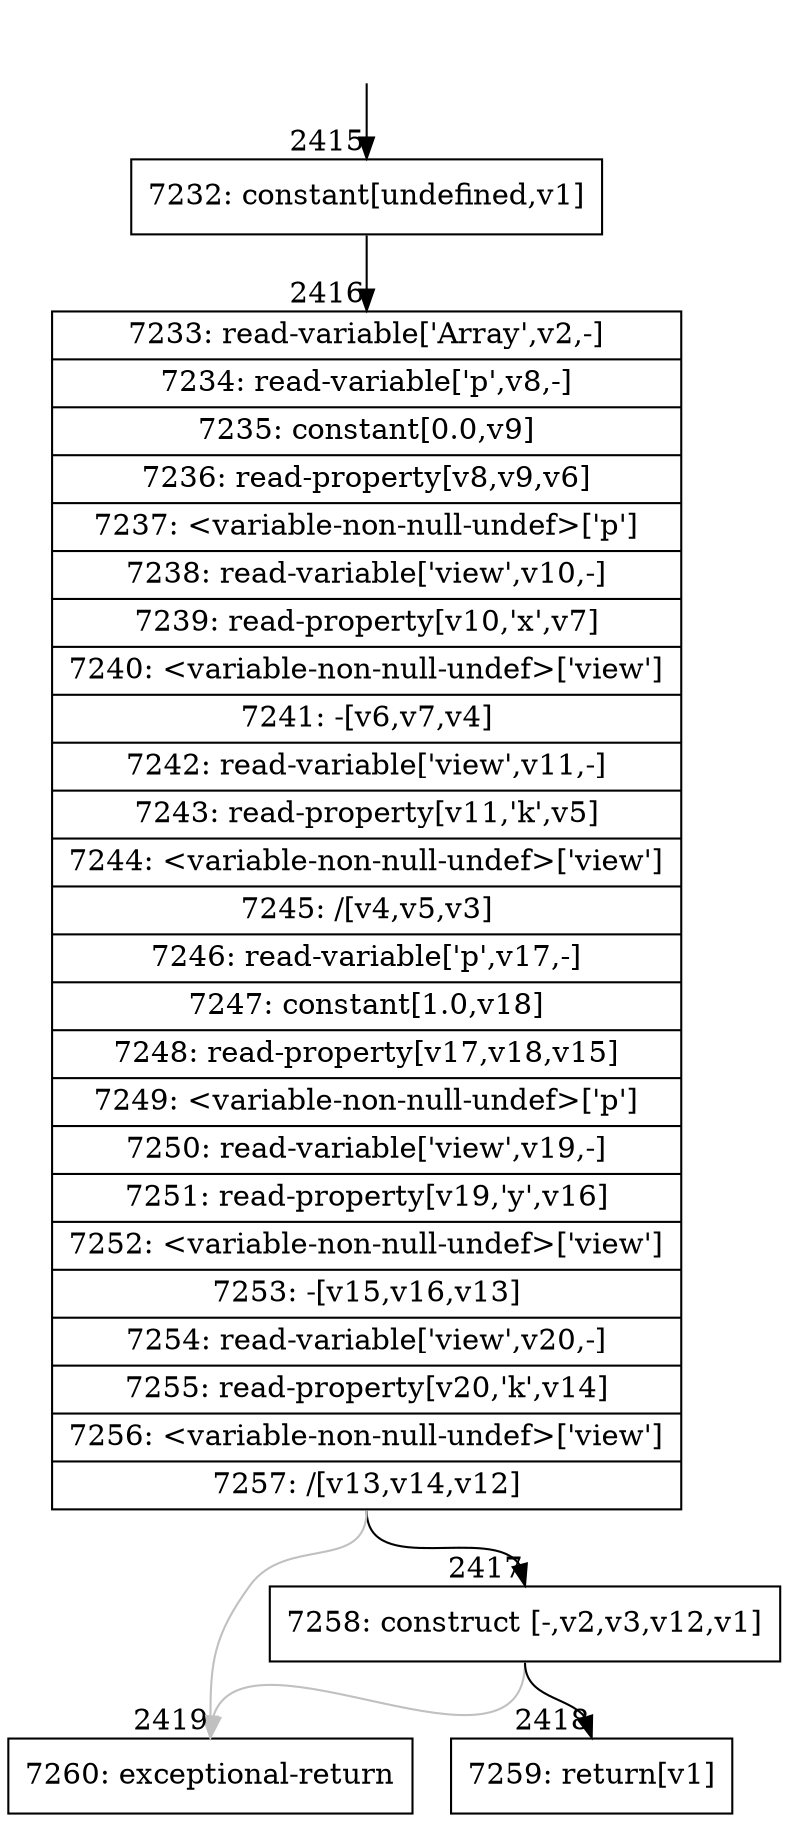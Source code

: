 digraph {
rankdir="TD"
BB_entry236[shape=none,label=""];
BB_entry236 -> BB2415 [tailport=s, headport=n, headlabel="    2415"]
BB2415 [shape=record label="{7232: constant[undefined,v1]}" ] 
BB2415 -> BB2416 [tailport=s, headport=n, headlabel="      2416"]
BB2416 [shape=record label="{7233: read-variable['Array',v2,-]|7234: read-variable['p',v8,-]|7235: constant[0.0,v9]|7236: read-property[v8,v9,v6]|7237: \<variable-non-null-undef\>['p']|7238: read-variable['view',v10,-]|7239: read-property[v10,'x',v7]|7240: \<variable-non-null-undef\>['view']|7241: -[v6,v7,v4]|7242: read-variable['view',v11,-]|7243: read-property[v11,'k',v5]|7244: \<variable-non-null-undef\>['view']|7245: /[v4,v5,v3]|7246: read-variable['p',v17,-]|7247: constant[1.0,v18]|7248: read-property[v17,v18,v15]|7249: \<variable-non-null-undef\>['p']|7250: read-variable['view',v19,-]|7251: read-property[v19,'y',v16]|7252: \<variable-non-null-undef\>['view']|7253: -[v15,v16,v13]|7254: read-variable['view',v20,-]|7255: read-property[v20,'k',v14]|7256: \<variable-non-null-undef\>['view']|7257: /[v13,v14,v12]}" ] 
BB2416 -> BB2417 [tailport=s, headport=n, headlabel="      2417"]
BB2416 -> BB2419 [tailport=s, headport=n, color=gray, headlabel="      2419"]
BB2417 [shape=record label="{7258: construct [-,v2,v3,v12,v1]}" ] 
BB2417 -> BB2418 [tailport=s, headport=n, headlabel="      2418"]
BB2417 -> BB2419 [tailport=s, headport=n, color=gray]
BB2418 [shape=record label="{7259: return[v1]}" ] 
BB2419 [shape=record label="{7260: exceptional-return}" ] 
//#$~ 1417
}
